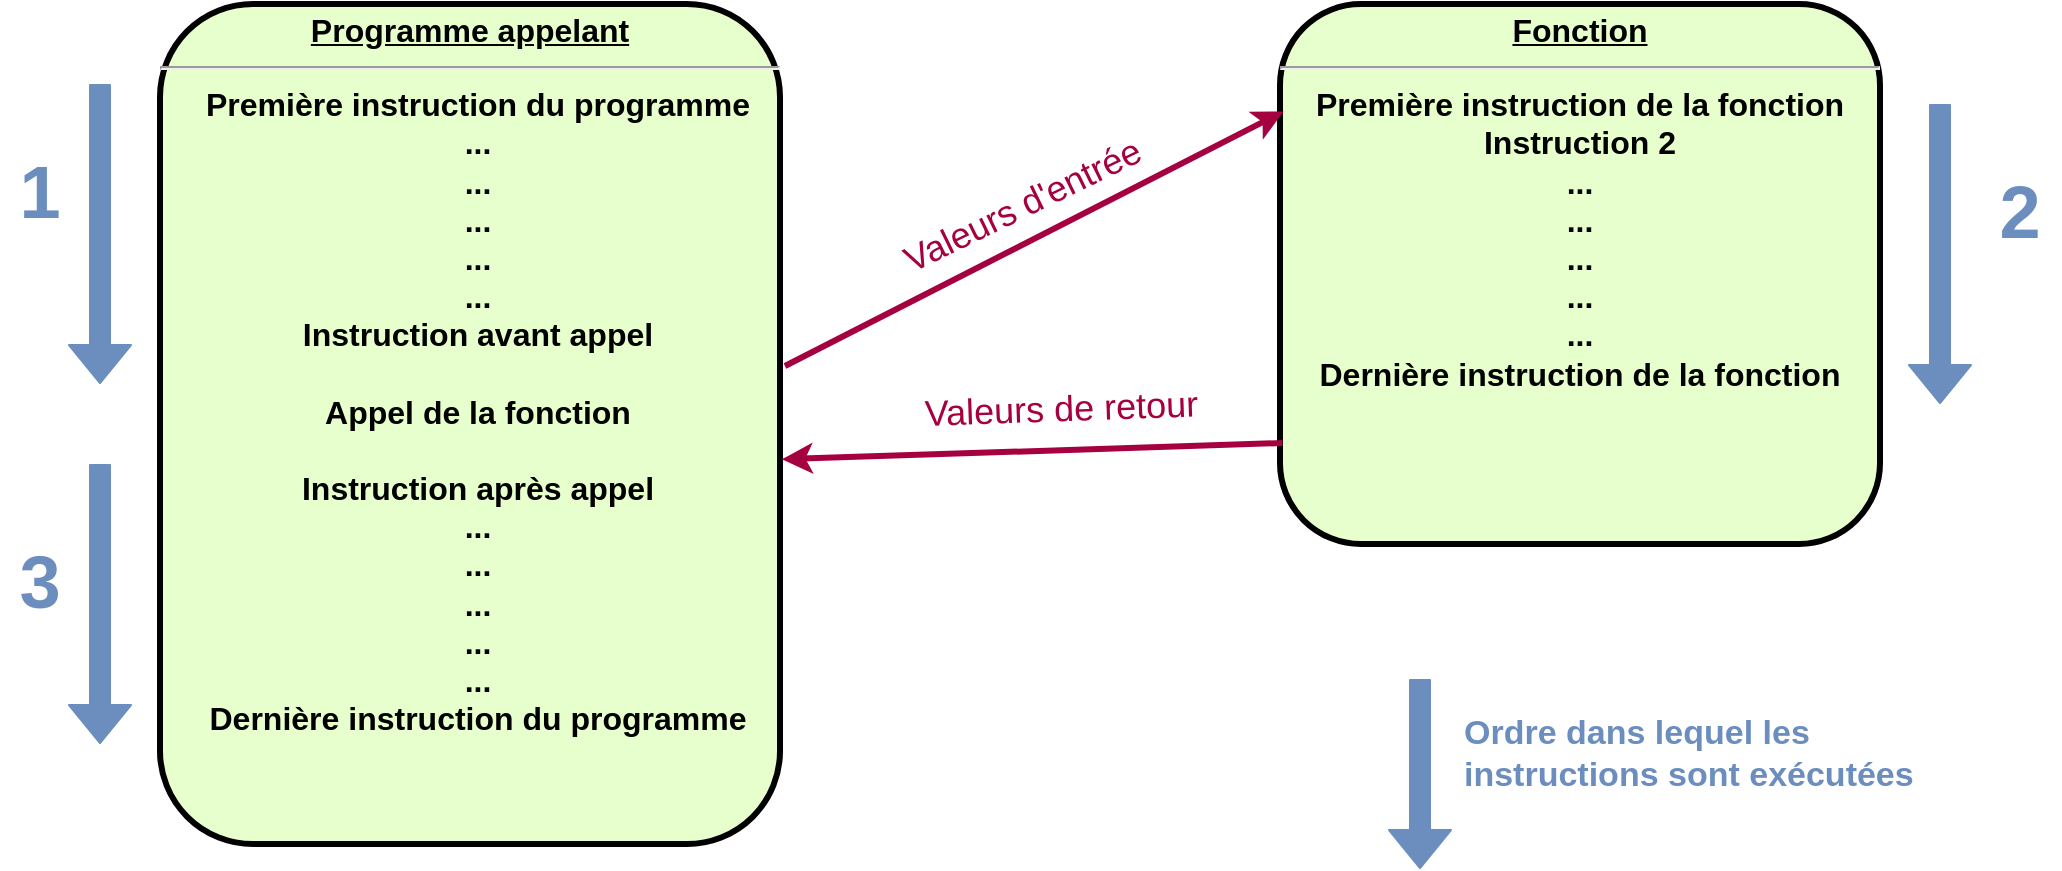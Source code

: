 <mxfile version="10.9.2" type="device"><diagram name="Page-1" id="c7558073-3199-34d8-9f00-42111426c3f3"><mxGraphModel dx="2465" dy="948" grid="1" gridSize="10" guides="1" tooltips="1" connect="1" arrows="1" fold="1" page="1" pageScale="1" pageWidth="826" pageHeight="1169" background="#ffffff" math="0" shadow="0"><root><mxCell id="0"/><mxCell id="1" parent="0"/><mxCell id="2" value="&lt;p style=&quot;margin: 4px 0px 0px ; text-align: center ; text-decoration: underline ; font-size: 16px&quot;&gt;&lt;font style=&quot;font-size: 16px&quot;&gt;&lt;strong&gt;Programme appelant&lt;br&gt;&lt;/strong&gt;&lt;/font&gt;&lt;/p&gt;&lt;hr style=&quot;font-size: 16px&quot;&gt;&lt;p style=&quot;margin: 0px 0px 0px 8px ; font-size: 16px&quot;&gt;&lt;font style=&quot;font-size: 16px&quot;&gt;Première instruction du programme&lt;/font&gt;&lt;/p&gt;&lt;p style=&quot;margin: 0px 0px 0px 8px ; font-size: 16px&quot;&gt;&lt;font style=&quot;font-size: 16px&quot;&gt;...&lt;/font&gt;&lt;/p&gt;&lt;p style=&quot;margin: 0px 0px 0px 8px ; font-size: 16px&quot;&gt;&lt;font style=&quot;font-size: 16px&quot;&gt;...&lt;/font&gt;&lt;/p&gt;&lt;p style=&quot;margin: 0px 0px 0px 8px ; font-size: 16px&quot;&gt;&lt;font style=&quot;font-size: 16px&quot;&gt;...&lt;/font&gt;&lt;/p&gt;&lt;p style=&quot;margin: 0px 0px 0px 8px ; font-size: 16px&quot;&gt;&lt;font style=&quot;font-size: 16px&quot;&gt;...&lt;/font&gt;&lt;/p&gt;&lt;p style=&quot;margin: 0px 0px 0px 8px ; font-size: 16px&quot;&gt;&lt;font style=&quot;font-size: 16px&quot;&gt;...&lt;/font&gt;&lt;/p&gt;&lt;p style=&quot;margin: 0px 0px 0px 8px ; font-size: 16px&quot;&gt;&lt;font style=&quot;font-size: 16px&quot;&gt;Instruction avant appel&lt;br&gt;&lt;/font&gt;&lt;/p&gt;&lt;p style=&quot;margin: 0px 0px 0px 8px ; font-size: 16px&quot;&gt;&lt;font style=&quot;font-size: 16px&quot;&gt;&lt;br&gt;&lt;/font&gt;&lt;/p&gt;&lt;p style=&quot;margin: 0px 0px 0px 8px ; font-size: 16px&quot;&gt;&lt;font style=&quot;font-size: 16px&quot;&gt;Appel de la fonction&lt;/font&gt;&lt;/p&gt;&lt;p style=&quot;margin: 0px 0px 0px 8px ; font-size: 16px&quot;&gt;&lt;font style=&quot;font-size: 16px&quot;&gt;&lt;br&gt;&lt;/font&gt;&lt;/p&gt;&lt;p style=&quot;margin: 0px 0px 0px 8px ; font-size: 16px&quot;&gt;&lt;font style=&quot;font-size: 16px&quot;&gt;Instruction après appel&lt;br&gt;&lt;/font&gt;&lt;/p&gt;&lt;p style=&quot;margin: 0px 0px 0px 8px ; font-size: 16px&quot;&gt;&lt;font style=&quot;font-size: 16px&quot;&gt;...&lt;/font&gt;&lt;/p&gt;&lt;p style=&quot;margin: 0px 0px 0px 8px ; font-size: 16px&quot;&gt;&lt;font style=&quot;font-size: 16px&quot;&gt;...&lt;/font&gt;&lt;br&gt;&lt;font style=&quot;font-size: 16px&quot;&gt;&lt;font style=&quot;font-size: 16px&quot;&gt;...&lt;/font&gt;&lt;/font&gt;&lt;br&gt;&lt;font style=&quot;font-size: 16px&quot;&gt;&lt;font style=&quot;font-size: 16px&quot;&gt;&lt;font style=&quot;font-size: 16px&quot;&gt;...&lt;/font&gt;&lt;/font&gt;&lt;/font&gt;&lt;/p&gt;&lt;p style=&quot;margin: 0px 0px 0px 8px ; font-size: 16px&quot;&gt;&lt;font style=&quot;font-size: 16px&quot;&gt;&lt;font style=&quot;font-size: 16px&quot;&gt;&lt;font style=&quot;font-size: 16px&quot;&gt;...&lt;br&gt;&lt;/font&gt;&lt;/font&gt;&lt;/font&gt;&lt;/p&gt;&lt;p style=&quot;margin: 0px 0px 0px 8px ; font-size: 16px&quot;&gt;&lt;font style=&quot;font-size: 16px&quot;&gt;Dernière instruction du programme&lt;br&gt;&lt;/font&gt;&lt;/p&gt;&lt;p style=&quot;margin: 0px 0px 0px 8px ; font-size: 16px&quot;&gt;&lt;font style=&quot;font-size: 16px&quot;&gt;&lt;br&gt;&lt;/font&gt;&lt;/p&gt;" style="verticalAlign=middle;align=center;overflow=fill;fontSize=12;fontFamily=Helvetica;html=1;rounded=1;fontStyle=1;strokeWidth=3;fillColor=#E6FFCC" parent="1" vertex="1"><mxGeometry x="-150" y="120" width="310" height="420" as="geometry"/></mxCell><mxCell id="ShgxB-Oa4_n6PIiUJSQp-96" value="&lt;p style=&quot;margin: 4px 0px 0px ; text-align: center ; text-decoration: underline ; font-size: 16px&quot;&gt;&lt;font style=&quot;font-size: 16px&quot;&gt;&lt;strong&gt;Fonction&lt;br&gt;&lt;/strong&gt;&lt;/font&gt;&lt;/p&gt;&lt;hr style=&quot;font-size: 16px&quot;&gt;&lt;div style=&quot;font-size: 16px&quot;&gt;&lt;font style=&quot;font-size: 16px&quot;&gt;Première instruction de la fonction&lt;br&gt;&lt;/font&gt;&lt;/div&gt;&lt;div style=&quot;font-size: 16px&quot;&gt;&lt;font style=&quot;font-size: 16px&quot;&gt;Instruction 2&lt;/font&gt;&lt;/div&gt;&lt;div style=&quot;font-size: 16px&quot;&gt;&lt;font style=&quot;font-size: 16px&quot;&gt;...&lt;/font&gt;&lt;/div&gt;&lt;div style=&quot;font-size: 16px&quot;&gt;&lt;font style=&quot;font-size: 16px&quot;&gt;...&lt;/font&gt;&lt;/div&gt;&lt;div style=&quot;font-size: 16px&quot;&gt;&lt;font style=&quot;font-size: 16px&quot;&gt;...&lt;/font&gt;&lt;/div&gt;&lt;div style=&quot;font-size: 16px&quot;&gt;&lt;font style=&quot;font-size: 16px&quot;&gt;...&lt;/font&gt;&lt;/div&gt;&lt;div style=&quot;font-size: 16px&quot;&gt;&lt;font style=&quot;font-size: 16px&quot;&gt;...&lt;/font&gt;&lt;/div&gt;&lt;div style=&quot;font-size: 16px&quot;&gt;&lt;font style=&quot;font-size: 16px&quot;&gt;Dernière instruction de la fonction&lt;br&gt;&lt;/font&gt;&lt;/div&gt;" style="verticalAlign=middle;align=center;overflow=fill;fontSize=12;fontFamily=Helvetica;html=1;rounded=1;fontStyle=1;strokeWidth=3;fillColor=#E6FFCC" vertex="1" parent="1"><mxGeometry x="410" y="120" width="300" height="270" as="geometry"/></mxCell><mxCell id="ShgxB-Oa4_n6PIiUJSQp-97" style="edgeStyle=orthogonalEdgeStyle;rounded=0;orthogonalLoop=1;jettySize=auto;html=1;exitX=0.5;exitY=1;exitDx=0;exitDy=0;" edge="1" parent="1" source="2" target="2"><mxGeometry relative="1" as="geometry"/></mxCell><mxCell id="ShgxB-Oa4_n6PIiUJSQp-99" value="" style="endArrow=classic;html=1;exitX=1.008;exitY=0.431;exitDx=0;exitDy=0;exitPerimeter=0;entryX=0.006;entryY=0.199;entryDx=0;entryDy=0;entryPerimeter=0;fillColor=#d80073;strokeColor=#A50040;strokeWidth=3;" edge="1" parent="1" source="2" target="ShgxB-Oa4_n6PIiUJSQp-96"><mxGeometry width="50" height="50" relative="1" as="geometry"><mxPoint x="380" y="295" as="sourcePoint"/><mxPoint x="430" y="245" as="targetPoint"/></mxGeometry></mxCell><mxCell id="ShgxB-Oa4_n6PIiUJSQp-102" value="&lt;div&gt;Valeurs d'entrée&lt;/div&gt;&lt;div style=&quot;font-size: 18px&quot;&gt;&lt;br style=&quot;font-size: 18px&quot;&gt;&lt;/div&gt;" style="text;html=1;resizable=0;points=[];autosize=1;align=left;verticalAlign=top;spacingTop=-4;rotation=334;fontSize=18;fillColor=none;strokeColor=none;fontColor=#A50040;" vertex="1" parent="1"><mxGeometry x="220" y="205" width="140" height="50" as="geometry"/></mxCell><mxCell id="ShgxB-Oa4_n6PIiUJSQp-104" value="" style="endArrow=classic;html=1;exitX=0.004;exitY=0.813;exitDx=0;exitDy=0;exitPerimeter=0;entryX=1.003;entryY=0.542;entryDx=0;entryDy=0;entryPerimeter=0;fillColor=#d80073;strokeColor=#A50040;strokeWidth=3;" edge="1" parent="1" source="ShgxB-Oa4_n6PIiUJSQp-96" target="2"><mxGeometry width="50" height="50" relative="1" as="geometry"><mxPoint x="350" y="320" as="sourcePoint"/><mxPoint x="329" y="228" as="targetPoint"/></mxGeometry></mxCell><mxCell id="ShgxB-Oa4_n6PIiUJSQp-105" value="&lt;div style=&quot;font-size: 18px;&quot;&gt;Valeurs de retour&lt;/div&gt;" style="text;html=1;resizable=0;points=[];autosize=1;align=left;verticalAlign=top;spacingTop=-4;rotation=358;fontSize=18;fontColor=#A50040;" vertex="1" parent="1"><mxGeometry x="230" y="310" width="110" height="20" as="geometry"/></mxCell><mxCell id="ShgxB-Oa4_n6PIiUJSQp-106" value="" style="shape=flexArrow;endArrow=classic;html=1;fillColor=#6C8EBF;strokeColor=#6c8ebf;" edge="1" parent="1"><mxGeometry width="50" height="50" relative="1" as="geometry"><mxPoint x="-180" y="160" as="sourcePoint"/><mxPoint x="-180" y="310" as="targetPoint"/></mxGeometry></mxCell><mxCell id="ShgxB-Oa4_n6PIiUJSQp-108" value="" style="shape=flexArrow;endArrow=classic;html=1;fillColor=#6C8EBF;strokeColor=#6c8ebf;" edge="1" parent="1"><mxGeometry width="50" height="50" relative="1" as="geometry"><mxPoint x="740" y="170" as="sourcePoint"/><mxPoint x="740" y="320" as="targetPoint"/></mxGeometry></mxCell><mxCell id="ShgxB-Oa4_n6PIiUJSQp-109" style="edgeStyle=orthogonalEdgeStyle;rounded=0;orthogonalLoop=1;jettySize=auto;html=1;exitX=0.5;exitY=1;exitDx=0;exitDy=0;fillColor=#6C8EBF;" edge="1" parent="1" source="2" target="2"><mxGeometry relative="1" as="geometry"/></mxCell><mxCell id="ShgxB-Oa4_n6PIiUJSQp-111" value="" style="shape=flexArrow;endArrow=classic;html=1;fillColor=#6C8EBF;strokeColor=#6c8ebf;" edge="1" parent="1"><mxGeometry width="50" height="50" relative="1" as="geometry"><mxPoint x="-180" y="350" as="sourcePoint"/><mxPoint x="-180" y="490" as="targetPoint"/></mxGeometry></mxCell><mxCell id="ShgxB-Oa4_n6PIiUJSQp-114" value="1" style="text;html=1;strokeColor=none;fillColor=none;align=center;verticalAlign=middle;whiteSpace=wrap;rounded=0;fontSize=37;fontStyle=1;fontColor=#6C8EBF;" vertex="1" parent="1"><mxGeometry x="-230" y="205" width="40" height="20" as="geometry"/></mxCell><mxCell id="ShgxB-Oa4_n6PIiUJSQp-115" value="&lt;div&gt;2&lt;/div&gt;" style="text;html=1;strokeColor=none;fillColor=none;align=center;verticalAlign=middle;whiteSpace=wrap;rounded=0;fontSize=37;fontStyle=1;fontColor=#6C8EBF;" vertex="1" parent="1"><mxGeometry x="760" y="215" width="40" height="20" as="geometry"/></mxCell><mxCell id="ShgxB-Oa4_n6PIiUJSQp-116" value="3" style="text;html=1;strokeColor=none;fillColor=none;align=center;verticalAlign=middle;whiteSpace=wrap;rounded=0;fontSize=37;fontStyle=1;fontColor=#6C8EBF;" vertex="1" parent="1"><mxGeometry x="-230" y="400" width="40" height="20" as="geometry"/></mxCell><mxCell id="ShgxB-Oa4_n6PIiUJSQp-123" value="" style="shape=flexArrow;endArrow=classic;html=1;fillColor=#6C8EBF;strokeColor=#6c8ebf;" edge="1" parent="1"><mxGeometry width="50" height="50" relative="1" as="geometry"><mxPoint x="480" y="457.5" as="sourcePoint"/><mxPoint x="480" y="552.5" as="targetPoint"/></mxGeometry></mxCell><mxCell id="ShgxB-Oa4_n6PIiUJSQp-125" value="Ordre dans lequel les instructions sont exécutées" style="text;html=1;strokeColor=none;fillColor=none;align=left;verticalAlign=middle;whiteSpace=wrap;rounded=0;fontSize=17;fontStyle=1;fontColor=#6C8EBF;labelPosition=center;verticalLabelPosition=middle;" vertex="1" parent="1"><mxGeometry x="500" y="485" width="260" height="20" as="geometry"/></mxCell></root></mxGraphModel></diagram></mxfile>